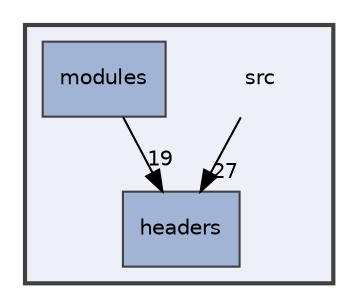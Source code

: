 digraph "src"
{
 // LATEX_PDF_SIZE
  edge [fontname="Helvetica",fontsize="10",labelfontname="Helvetica",labelfontsize="10"];
  node [fontname="Helvetica",fontsize="10",shape=record];
  compound=true
  subgraph clusterdir_68267d1309a1af8e8297ef4c3efbcdba {
    graph [ bgcolor="#edf0f7", pencolor="grey25", style="filled,bold,", label="", fontname="Helvetica", fontsize="10", URL="dir_68267d1309a1af8e8297ef4c3efbcdba.html"]
    dir_68267d1309a1af8e8297ef4c3efbcdba [shape=plaintext, label="src"];
  dir_d0381950fc41278198232cb047ffc1f9 [shape=box, label="headers", style="filled,", fillcolor="#a2b4d6", color="grey25", URL="dir_d0381950fc41278198232cb047ffc1f9.html"];
  dir_ddb4d7e95cc2d6c8e1ade10a20d7247d [shape=box, label="modules", style="filled,", fillcolor="#a2b4d6", color="grey25", URL="dir_ddb4d7e95cc2d6c8e1ade10a20d7247d.html"];
  }
  dir_68267d1309a1af8e8297ef4c3efbcdba->dir_d0381950fc41278198232cb047ffc1f9 [headlabel="27", labeldistance=1.5 headhref="dir_000005_000003.html"];
  dir_ddb4d7e95cc2d6c8e1ade10a20d7247d->dir_d0381950fc41278198232cb047ffc1f9 [headlabel="19", labeldistance=1.5 headhref="dir_000004_000003.html"];
}
